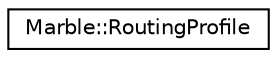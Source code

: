 digraph "Graphical Class Hierarchy"
{
  edge [fontname="Helvetica",fontsize="10",labelfontname="Helvetica",labelfontsize="10"];
  node [fontname="Helvetica",fontsize="10",shape=record];
  rankdir="LR";
  Node1 [label="Marble::RoutingProfile",height=0.2,width=0.4,color="black", fillcolor="white", style="filled",URL="$class_marble_1_1_routing_profile.html"];
}
